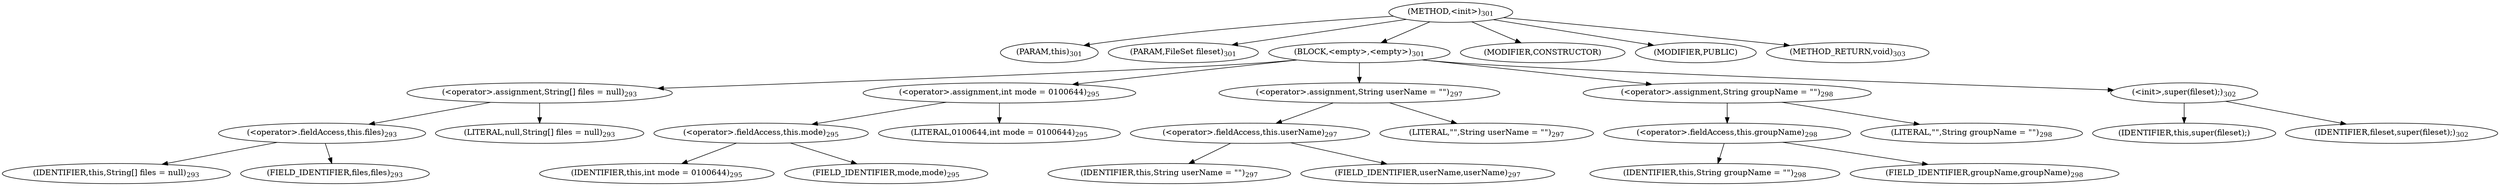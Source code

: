 digraph "&lt;init&gt;" {  
"794" [label = <(METHOD,&lt;init&gt;)<SUB>301</SUB>> ]
"37" [label = <(PARAM,this)<SUB>301</SUB>> ]
"795" [label = <(PARAM,FileSet fileset)<SUB>301</SUB>> ]
"796" [label = <(BLOCK,&lt;empty&gt;,&lt;empty&gt;)<SUB>301</SUB>> ]
"797" [label = <(&lt;operator&gt;.assignment,String[] files = null)<SUB>293</SUB>> ]
"798" [label = <(&lt;operator&gt;.fieldAccess,this.files)<SUB>293</SUB>> ]
"799" [label = <(IDENTIFIER,this,String[] files = null)<SUB>293</SUB>> ]
"800" [label = <(FIELD_IDENTIFIER,files,files)<SUB>293</SUB>> ]
"801" [label = <(LITERAL,null,String[] files = null)<SUB>293</SUB>> ]
"802" [label = <(&lt;operator&gt;.assignment,int mode = 0100644)<SUB>295</SUB>> ]
"803" [label = <(&lt;operator&gt;.fieldAccess,this.mode)<SUB>295</SUB>> ]
"804" [label = <(IDENTIFIER,this,int mode = 0100644)<SUB>295</SUB>> ]
"805" [label = <(FIELD_IDENTIFIER,mode,mode)<SUB>295</SUB>> ]
"806" [label = <(LITERAL,0100644,int mode = 0100644)<SUB>295</SUB>> ]
"807" [label = <(&lt;operator&gt;.assignment,String userName = &quot;&quot;)<SUB>297</SUB>> ]
"808" [label = <(&lt;operator&gt;.fieldAccess,this.userName)<SUB>297</SUB>> ]
"809" [label = <(IDENTIFIER,this,String userName = &quot;&quot;)<SUB>297</SUB>> ]
"810" [label = <(FIELD_IDENTIFIER,userName,userName)<SUB>297</SUB>> ]
"811" [label = <(LITERAL,&quot;&quot;,String userName = &quot;&quot;)<SUB>297</SUB>> ]
"812" [label = <(&lt;operator&gt;.assignment,String groupName = &quot;&quot;)<SUB>298</SUB>> ]
"813" [label = <(&lt;operator&gt;.fieldAccess,this.groupName)<SUB>298</SUB>> ]
"814" [label = <(IDENTIFIER,this,String groupName = &quot;&quot;)<SUB>298</SUB>> ]
"815" [label = <(FIELD_IDENTIFIER,groupName,groupName)<SUB>298</SUB>> ]
"816" [label = <(LITERAL,&quot;&quot;,String groupName = &quot;&quot;)<SUB>298</SUB>> ]
"817" [label = <(&lt;init&gt;,super(fileset);)<SUB>302</SUB>> ]
"36" [label = <(IDENTIFIER,this,super(fileset);)> ]
"818" [label = <(IDENTIFIER,fileset,super(fileset);)<SUB>302</SUB>> ]
"819" [label = <(MODIFIER,CONSTRUCTOR)> ]
"820" [label = <(MODIFIER,PUBLIC)> ]
"821" [label = <(METHOD_RETURN,void)<SUB>303</SUB>> ]
  "794" -> "37" 
  "794" -> "795" 
  "794" -> "796" 
  "794" -> "819" 
  "794" -> "820" 
  "794" -> "821" 
  "796" -> "797" 
  "796" -> "802" 
  "796" -> "807" 
  "796" -> "812" 
  "796" -> "817" 
  "797" -> "798" 
  "797" -> "801" 
  "798" -> "799" 
  "798" -> "800" 
  "802" -> "803" 
  "802" -> "806" 
  "803" -> "804" 
  "803" -> "805" 
  "807" -> "808" 
  "807" -> "811" 
  "808" -> "809" 
  "808" -> "810" 
  "812" -> "813" 
  "812" -> "816" 
  "813" -> "814" 
  "813" -> "815" 
  "817" -> "36" 
  "817" -> "818" 
}
